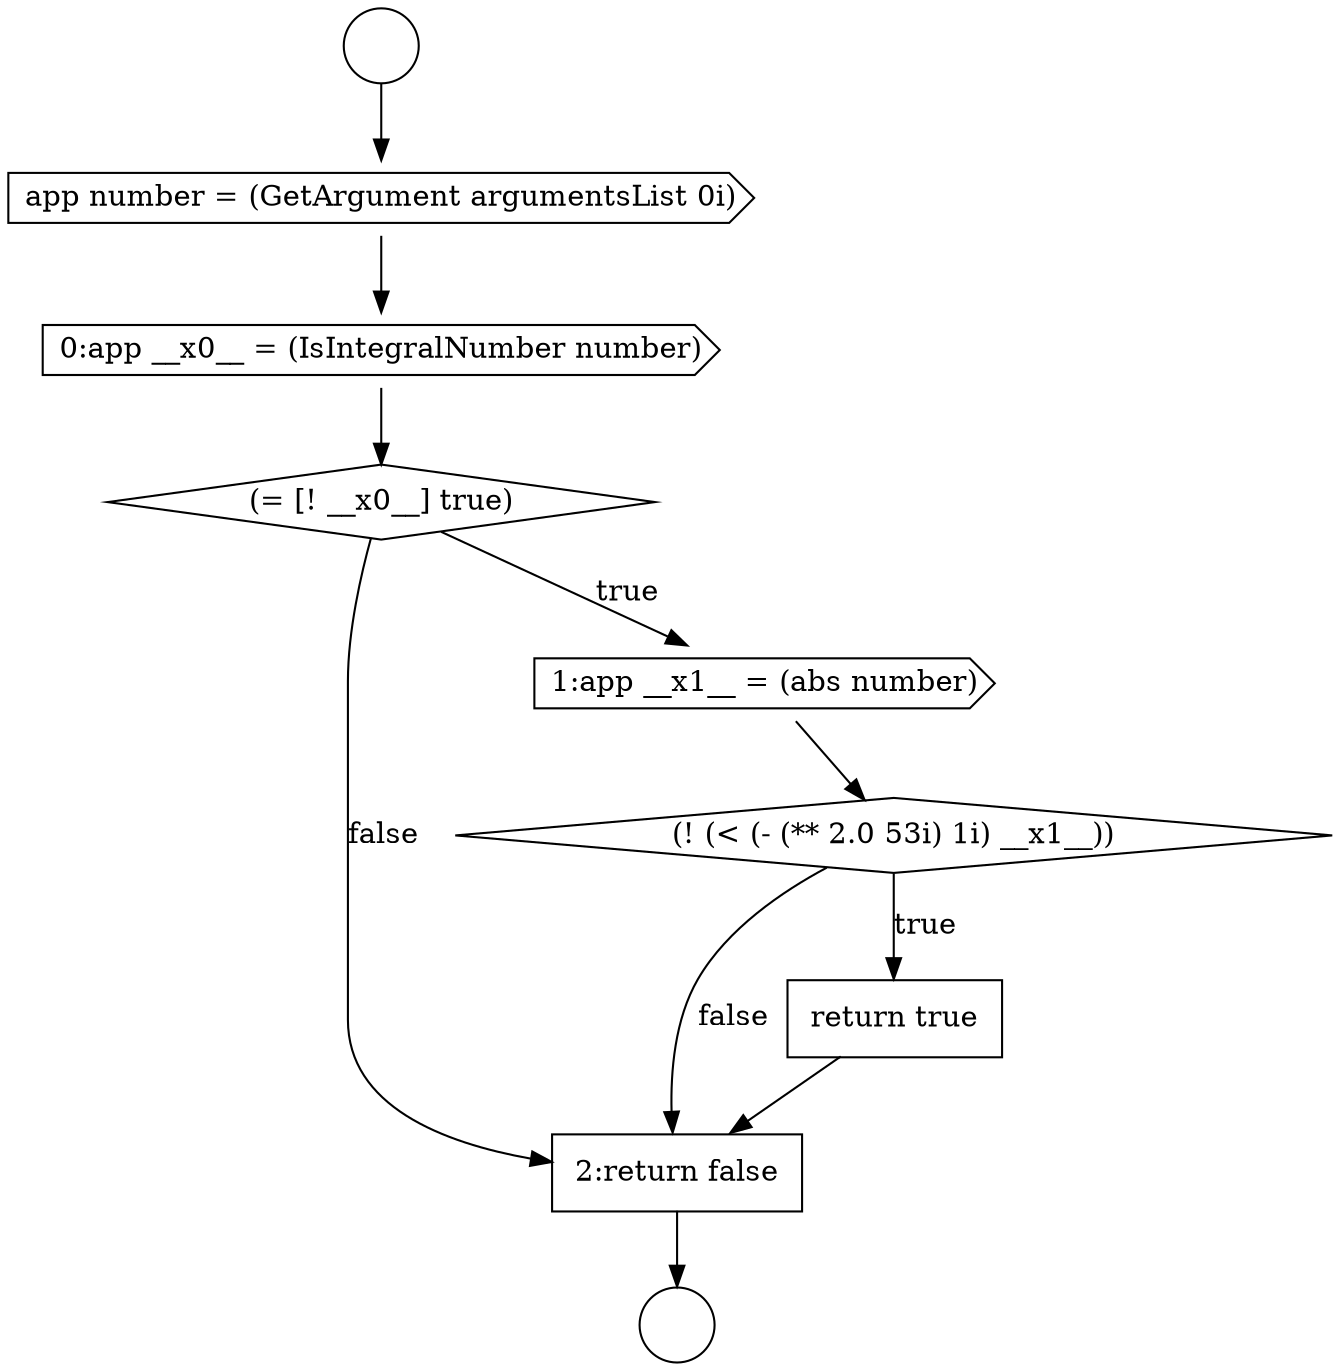 digraph {
  node12589 [shape=diamond, label=<<font color="black">(= [! __x0__] true)</font>> color="black" fillcolor="white" style=filled]
  node12593 [shape=none, margin=0, label=<<font color="black">
    <table border="0" cellborder="1" cellspacing="0" cellpadding="10">
      <tr><td align="left">2:return false</td></tr>
    </table>
  </font>> color="black" fillcolor="white" style=filled]
  node12586 [shape=circle label=" " color="black" fillcolor="white" style=filled]
  node12591 [shape=diamond, label=<<font color="black">(! (&lt; (- (** 2.0 53i) 1i) __x1__))</font>> color="black" fillcolor="white" style=filled]
  node12592 [shape=none, margin=0, label=<<font color="black">
    <table border="0" cellborder="1" cellspacing="0" cellpadding="10">
      <tr><td align="left">return true</td></tr>
    </table>
  </font>> color="black" fillcolor="white" style=filled]
  node12587 [shape=cds, label=<<font color="black">app number = (GetArgument argumentsList 0i)</font>> color="black" fillcolor="white" style=filled]
  node12588 [shape=cds, label=<<font color="black">0:app __x0__ = (IsIntegralNumber number)</font>> color="black" fillcolor="white" style=filled]
  node12590 [shape=cds, label=<<font color="black">1:app __x1__ = (abs number)</font>> color="black" fillcolor="white" style=filled]
  node12585 [shape=circle label=" " color="black" fillcolor="white" style=filled]
  node12587 -> node12588 [ color="black"]
  node12590 -> node12591 [ color="black"]
  node12585 -> node12587 [ color="black"]
  node12592 -> node12593 [ color="black"]
  node12589 -> node12590 [label=<<font color="black">true</font>> color="black"]
  node12589 -> node12593 [label=<<font color="black">false</font>> color="black"]
  node12593 -> node12586 [ color="black"]
  node12588 -> node12589 [ color="black"]
  node12591 -> node12592 [label=<<font color="black">true</font>> color="black"]
  node12591 -> node12593 [label=<<font color="black">false</font>> color="black"]
}

